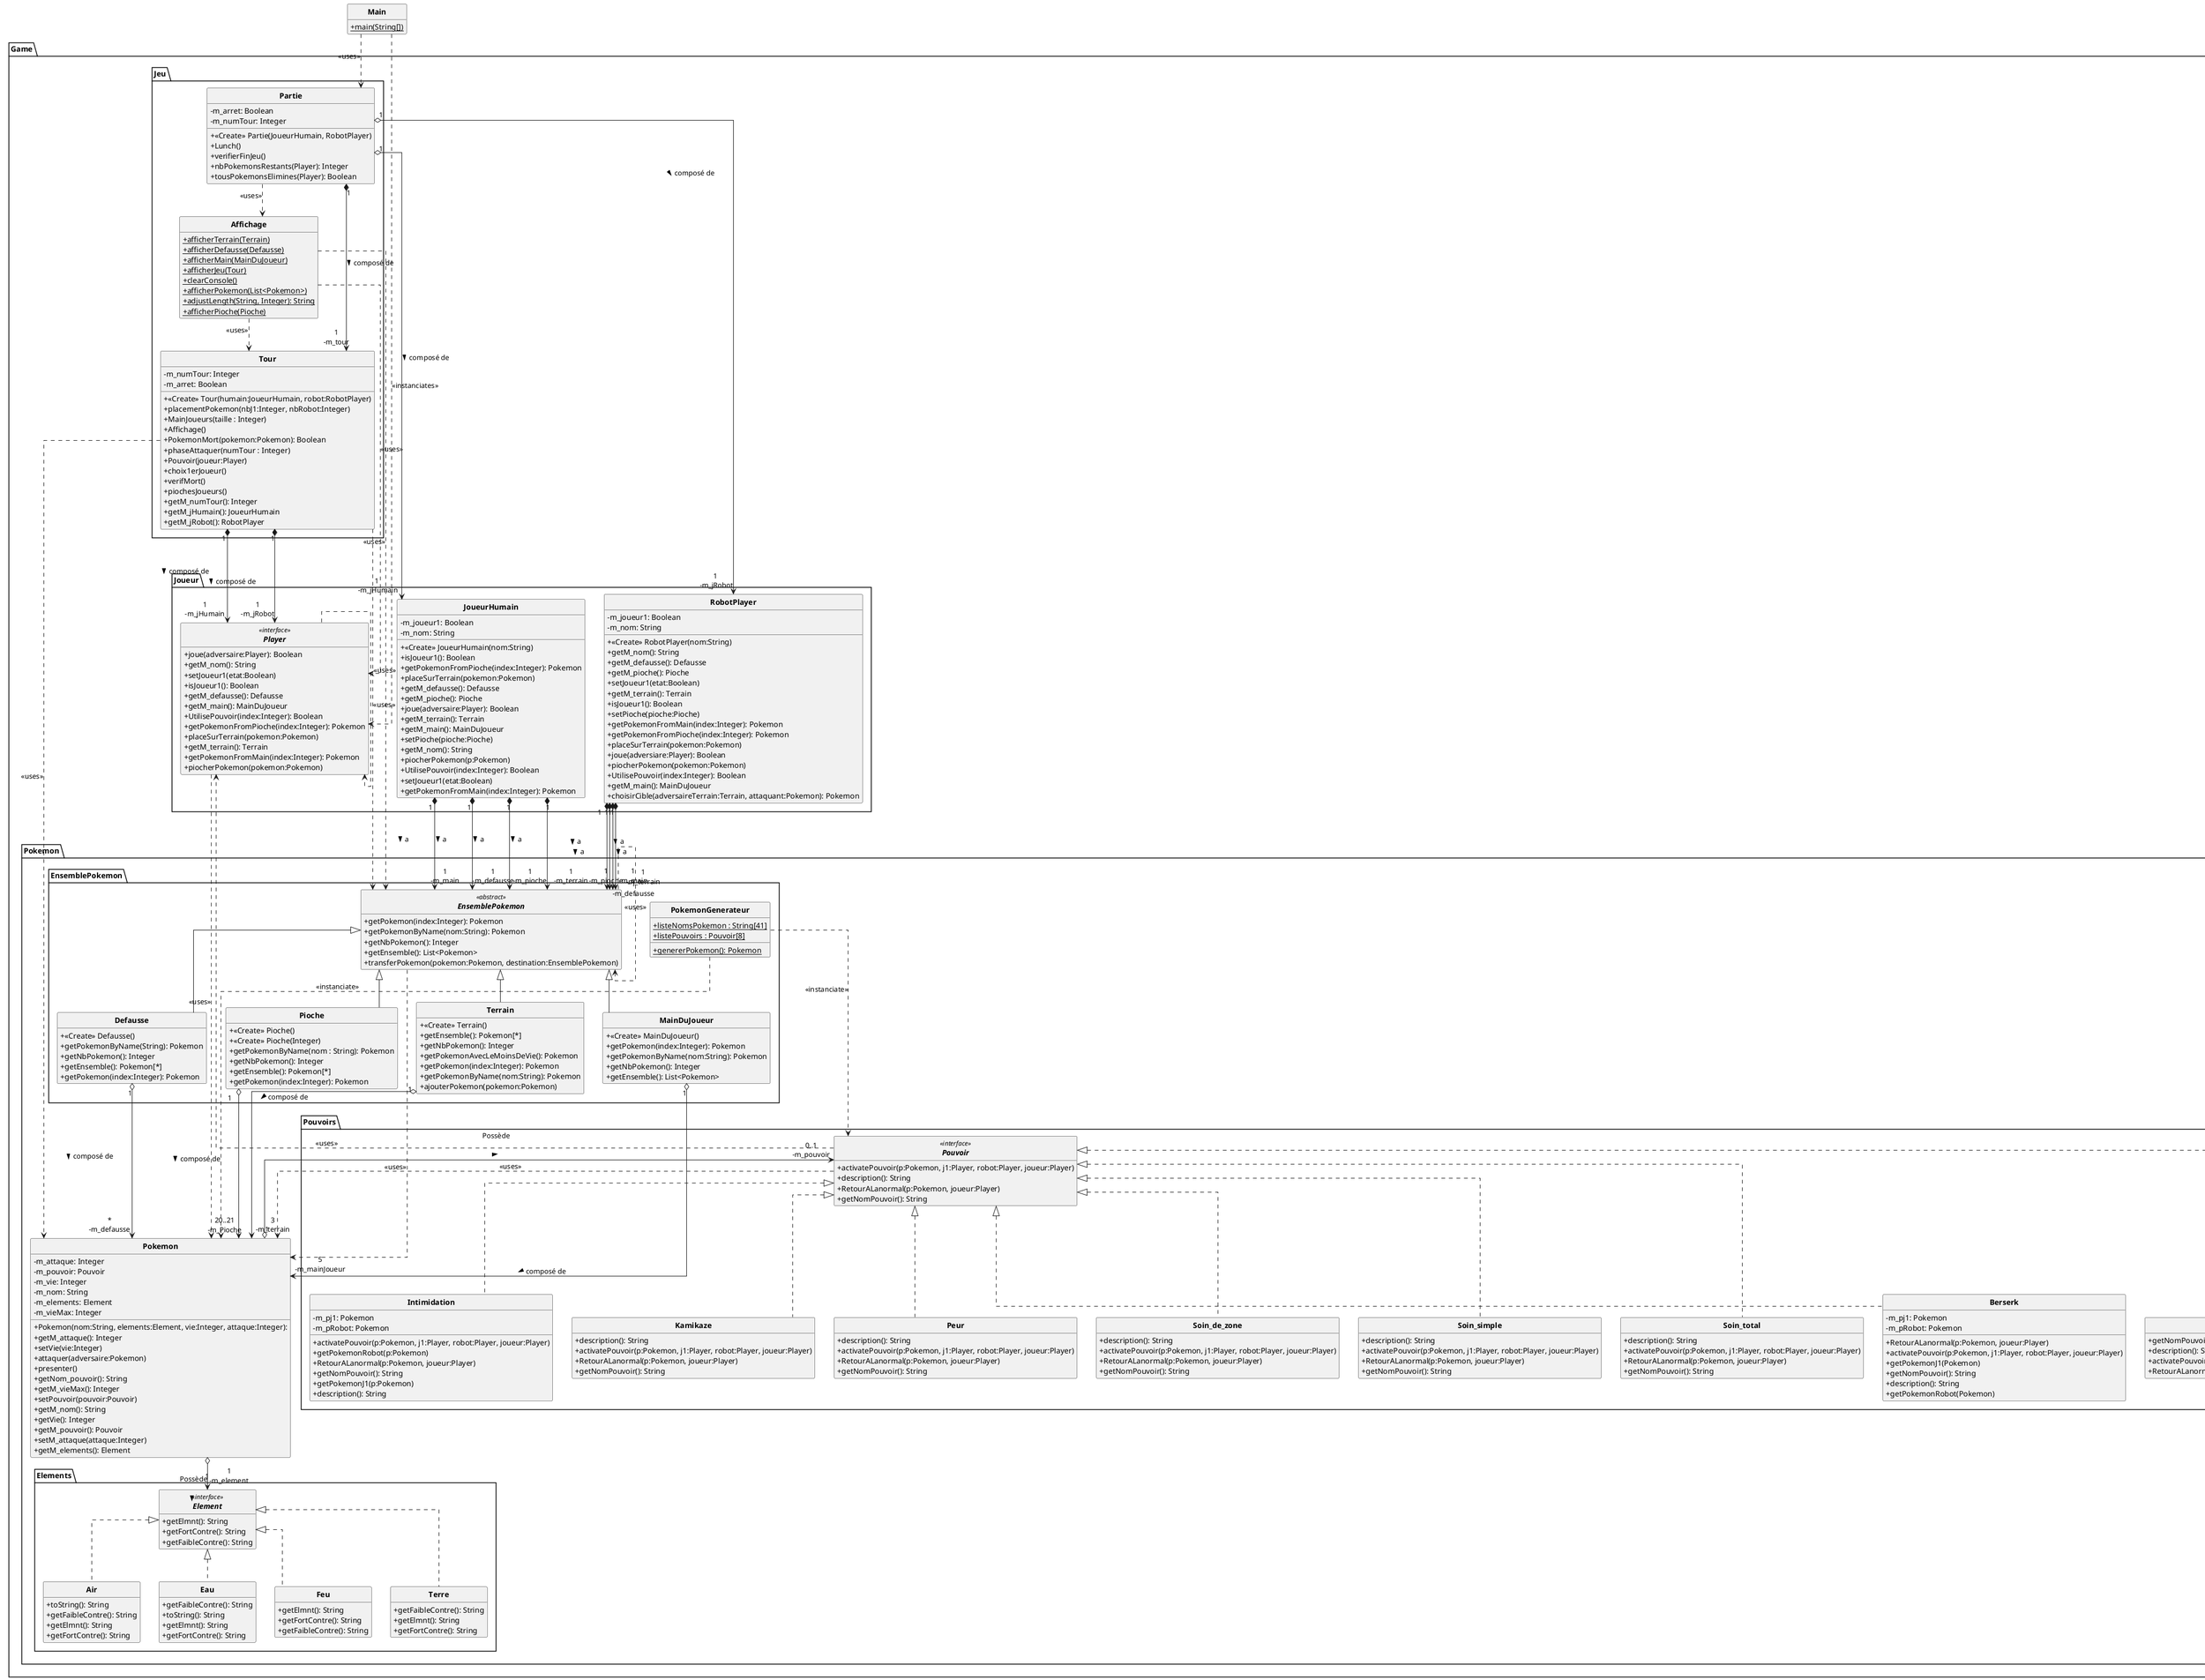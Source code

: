 @startuml
'https://plantuml.com/class-diagram
skinparam classAttributeIconSize 0
skinparam classFontStyle Bold
skinparam style strictuml
hide empty members

top to bottom direction
skinparam linetype ortho

package Game
{
    package Jeu
    {
        class Affichage
        {
          + {static} afficherTerrain(Terrain)
          +{static} afficherDefausse(Defausse)
          +{static} afficherMain(MainDuJoueur)
          +{static} afficherJeu(Tour)
          +{static} clearConsole()
          +{static} afficherPokemon(List<Pokemon>)
          +{static} adjustLength(String, Integer): String
          +{static} afficherPioche(Pioche)
        }

        class Partie
        {

          - m_arret: Boolean
          - m_numTour: Integer
          + <<Create>> Partie(JoueurHumain, RobotPlayer)
          + Lunch()
          + verifierFinJeu()
          + nbPokemonsRestants(Player): Integer
          + tousPokemonsElimines(Player): Boolean
        }

        class Tour {

          - m_numTour: Integer
          - m_arret: Boolean
          + <<Create>> Tour(humain:JoueurHumain, robot:RobotPlayer)
          + placementPokemon(nbJ1:Integer, nbRobot:Integer)
          + MainJoueurs(taille : Integer)
          + Affichage()
          + PokemonMort(pokemon:Pokemon): Boolean
          + phaseAttaquer(numTour : Integer)
          + Pouvoir(joueur:Player)
          + choix1erJoueur()
          + verifMort()
          + piochesJoueurs()
          + getM_numTour(): Integer
          + getM_jHumain(): JoueurHumain
          + getM_jRobot(): RobotPlayer

        }

    }
    package Joueur
    {
        class JoueurHumain {

          - m_joueur1: Boolean
          - m_nom: String
          + <<Create>> JoueurHumain(nom:String)
          + isJoueur1(): Boolean
          + getPokemonFromPioche(index:Integer): Pokemon
          + placeSurTerrain(pokemon:Pokemon)
          + getM_defausse(): Defausse
          + getM_pioche(): Pioche
          + joue(adversaire:Player): Boolean
          + getM_terrain(): Terrain
          + getM_main(): MainDuJoueur
          + setPioche(pioche:Pioche)
          + getM_nom(): String
          + piocherPokemon(p:Pokemon)
          + UtilisePouvoir(index:Integer): Boolean
          + setJoueur1(etat:Boolean)
          + getPokemonFromMain(index:Integer): Pokemon
        }



        interface Player << interface >> {
          + joue(adversaire:Player): Boolean
          + getM_nom(): String
          + setJoueur1(etat:Boolean)
          + isJoueur1(): Boolean
          + getM_defausse(): Defausse
          + getM_main(): MainDuJoueur
          + UtilisePouvoir(index:Integer): Boolean
          + getPokemonFromPioche(index:Integer): Pokemon
          + placeSurTerrain(pokemon:Pokemon)
          + getM_terrain(): Terrain
          + getPokemonFromMain(index:Integer): Pokemon
          + piocherPokemon(pokemon:Pokemon)
        }

        class RobotPlayer
        {
          - m_joueur1: Boolean
          - m_nom: String
          + <<Create>> RobotPlayer(nom:String)
          + getM_nom(): String
          + getM_defausse(): Defausse
          + getM_pioche(): Pioche
          + setJoueur1(etat:Boolean)
          + getM_terrain(): Terrain
          + isJoueur1(): Boolean
          + setPioche(pioche:Pioche)
          + getPokemonFromMain(index:Integer): Pokemon
          + getPokemonFromPioche(index:Integer): Pokemon
          + placeSurTerrain(pokemon:Pokemon)
          + joue(adversiare:Player): Boolean
          + piocherPokemon(pokemon:Pokemon)
          + UtilisePouvoir(index:Integer): Boolean
          + getM_main(): MainDuJoueur
          + choisirCible(adversaireTerrain:Terrain, attaquant:Pokemon): Pokemon
        }
    }
    package Pokemon
    {
        package Elements
        {
            interface Element << interface >>
            {
              + getElmnt(): String
              + getFortContre(): String
              + getFaibleContre(): String
            }
            class Air implements Element
            {
                      + toString(): String
                      + getFaibleContre(): String
                      + getElmnt(): String
                      + getFortContre(): String
            }
            class Eau implements Element{
              + getFaibleContre(): String
              + toString(): String
              + getElmnt(): String
              + getFortContre(): String
            }
            class Feu implements Element{
              + getElmnt(): String
              + getFortContre(): String
              + getFaibleContre(): String
            }
            class Terre implements Element{
              + getFaibleContre(): String
              + getElmnt(): String
              + getFortContre(): String
            }
        }

        package EnsemblePokemon
        {
            abstract class EnsemblePokemon << abstract >> {
              + getPokemon(index:Integer): Pokemon
              + getPokemonByName(nom:String): Pokemon
              + getNbPokemon(): Integer
              + getEnsemble(): List<Pokemon>
              + transferPokemon(pokemon:Pokemon, destination:EnsemblePokemon)
            }
            class MainDuJoueur extends EnsemblePokemon{
              + <<Create>> MainDuJoueur()
              + getPokemon(index:Integer): Pokemon
              + getPokemonByName(nom:String): Pokemon
              + getNbPokemon(): Integer
              + getEnsemble(): List<Pokemon>
            }
            class Defausse extends EnsemblePokemon{
              + <<Create>> Defausse()
              + getPokemonByName(String): Pokemon
              + getNbPokemon(): Integer
              + getEnsemble(): Pokemon[*]
              + getPokemon(index:Integer): Pokemon
            }
            class Pioche extends EnsemblePokemon{

              + <<Create>> Pioche()
              + <<Create>> Pioche(Integer)
              + getPokemonByName(nom : String): Pokemon
              + getNbPokemon(): Integer
              + getEnsemble(): Pokemon[*]
              + getPokemon(index:Integer): Pokemon
            }

            class PokemonGenerateur {
              + {static} listeNomsPokemon : String[41]
              + {static} listePouvoirs : Pouvoir[8]
              + {static} genererPokemon(): Pokemon
            }

            class Terrain extends EnsemblePokemon {
              + <<Create>> Terrain()
              + getEnsemble(): Pokemon[*]
              + getNbPokemon(): Integer
              + getPokemonAvecLeMoinsDeVie(): Pokemon
              + getPokemon(index:Integer): Pokemon
              + getPokemonByName(nom:String): Pokemon
              + ajouterPokemon(pokemon:Pokemon)
            }

        }
        package Pouvoirs
        {
            interface Pouvoir << interface >> {
              + activatePouvoir(p:Pokemon, j1:Player, robot:Player, joueur:Player)
              + description(): String
              + RetourALanormal(p:Pokemon, joueur:Player)
              + getNomPouvoir(): String
            }
            class Berserk implements Pouvoir {
              - m_pj1: Pokemon
              - m_pRobot: Pokemon
              + RetourALanormal(p:Pokemon, joueur:Player)
              + activatePouvoir(p:Pokemon, j1:Player, robot:Player, joueur:Player)
              + getPokemonJ1(Pokemon)
              + getNomPouvoir(): String
              + description(): String
              + getPokemonRobot(Pokemon)
            }
            class Ferveur_guerrière implements Pouvoir{
              + getNomPouvoir(): String
              + description(): String
              + activatePouvoir(p:Pokemon, j1:Player, robot:Player, joueur:Player)
              + RetourALanormal(p:Pokemon, joueur:Player)
            }
            class Intimidation implements Pouvoir{
              - m_pj1: Pokemon
              - m_pRobot: Pokemon
              + activatePouvoir(p:Pokemon, j1:Player, robot:Player, joueur:Player)
              + getPokemonRobot(p:Pokemon)
              + RetourALanormal(p:Pokemon, joueur:Player)
              + getNomPouvoir(): String
              + getPokemonJ1(p:Pokemon)
              + description(): String
            }
            class Kamikaze implements Pouvoir{
              + description(): String
              + activatePouvoir(p:Pokemon, j1:Player, robot:Player, joueur:Player)
              + RetourALanormal(p:Pokemon, joueur:Player)
              + getNomPouvoir(): String
            }
            class Peur implements Pouvoir {
              + description(): String
              + activatePouvoir(p:Pokemon, j1:Player, robot:Player, joueur:Player)
              + RetourALanormal(p:Pokemon, joueur:Player)
              + getNomPouvoir(): String
            }
            class Soin_de_zone implements Pouvoir{
              + description(): String
              + activatePouvoir(p:Pokemon, j1:Player, robot:Player, joueur:Player)
              + RetourALanormal(p:Pokemon, joueur:Player)
              + getNomPouvoir(): String
            }
            class Soin_simple implements Pouvoir{
              + description(): String
              + activatePouvoir(p:Pokemon, j1:Player, robot:Player, joueur:Player)
              + RetourALanormal(p:Pokemon, joueur:Player)
              + getNomPouvoir(): String
            }
            class Soin_total  implements Pouvoir{
              + description(): String
              + activatePouvoir(p:Pokemon, j1:Player, robot:Player, joueur:Player)
              + RetourALanormal(p:Pokemon, joueur:Player)
              + getNomPouvoir(): String
            }
        }
        class Pokemon {
          - m_attaque: Integer
          - m_pouvoir: Pouvoir
          - m_vie: Integer
          - m_nom: String
          - m_elements: Element
          - m_vieMax: Integer
          + Pokemon(nom:String, elements:Element, vie:Integer, attaque:Integer):
          + getM_attaque(): Integer
          + setVie(vie:Integer)
          + attaquer(adversaire:Pokemon)
          + presenter()
          + getNom_pouvoir(): String
          + getM_vieMax(): Integer
          + setPouvoir(pouvoir:Pouvoir)
          + getM_nom(): String
          + getVie(): Integer
          + getM_pouvoir(): Pouvoir
          + setM_attaque(attaque:Integer)
          + getM_elements(): Element
        }

    }

}

class Main {
  +{static} main(String[])
}

Affichage ..> Game.Pokemon.EnsemblePokemon.EnsemblePokemon  : <<uses>>
Affichage ..> Tour : <<uses>>
Affichage ..> Player : <<uses>>


Main ..> Partie : <<uses>>
Main ..> Player : <<instanciates>>

Partie "1" *---> "1\n-m_tour" Tour : composé de \t\t >
Partie "1" o---> "1 \n-m_jHumain"  JoueurHumain : composé de \t\t >
Partie "1" o---> "1 \n-m_jRobot"  RobotPlayer : composé de \t\t >
Partie ..> Affichage : <<uses>>

Tour "1" *---> "1\n-m_jHumain" Player : composé de \t\t >
Tour "1" *---> "1\n-m_jRobot" Player : composé de \t\t >
Tour ..> Game.Pokemon.EnsemblePokemon.EnsemblePokemon  : <<uses>>
Tour ..> Game.Pokemon.Pokemon : <<uses>>

JoueurHumain "1" *---> "1\n-m_main" Game.Pokemon.EnsemblePokemon.EnsemblePokemon  : a \t\t >
JoueurHumain "1" *---> "1\n-m_defausse" Game.Pokemon.EnsemblePokemon.EnsemblePokemon  : a \t\t >
JoueurHumain "1" *---> "1\n-m_pioche" Game.Pokemon.EnsemblePokemon.EnsemblePokemon  : a \t\t >
JoueurHumain "1" *---> "1\n-m_terrain" Game.Pokemon.EnsemblePokemon.EnsemblePokemon  : a \t\t >

RobotPlayer "1" *---> "1\n-m_main" Game.Pokemon.EnsemblePokemon.EnsemblePokemon  : a \t\t >
RobotPlayer "1" *---> "1\n-m_defausse" Game.Pokemon.EnsemblePokemon.EnsemblePokemon  : a \t\t >
RobotPlayer "1" *---> "1\n-m_pioche" Game.Pokemon.EnsemblePokemon.EnsemblePokemon  : a \t\t >
RobotPlayer "1" *---> "1\n-m_terrain" Game.Pokemon.EnsemblePokemon.EnsemblePokemon  : a \t\t >

Player ..> Game.Pokemon.Pokemon : <<uses>>
Player ..> Player : <<uses>>

Game.Pokemon.EnsemblePokemon.EnsemblePokemon ..> Game.Pokemon.Pokemon : <<uses>>
Game.Pokemon.EnsemblePokemon.EnsemblePokemon  ..> Game.Pokemon.EnsemblePokemon.EnsemblePokemon  : <<uses>>

MainDuJoueur "1" o---> "5\n-m_mainJoueur" Game.Pokemon.Pokemon : composé de \t\t >
Pioche "1" o---> "20..21\n-m_Pioche" Game.Pokemon.Pokemon : composé de \t\t >
Terrain "1" o---> "3\n-m_terrain" Game.Pokemon.Pokemon : composé de \t\t >
Defausse "1" o---> "*\n-m_defausse" Game.Pokemon.Pokemon : composé de \t\t >

PokemonGenerateur ..>  Game.Pokemon.Pokemon :<<instanciate>>
PokemonGenerateur ..>  Pouvoir :<<instanciate>>

Pouvoir ..> Game.Pokemon.Pokemon : <<uses>>
Pouvoir ..> Player : <<uses>>


Game.Pokemon.Pokemon "\n 1" o--> "1\n-m_element" Element : Possède\n\n >
Game.Pokemon.Pokemon "\n 1" o--> "0..1\n-m_pouvoir" Pouvoir : Possède\n\n >





























@enduml
